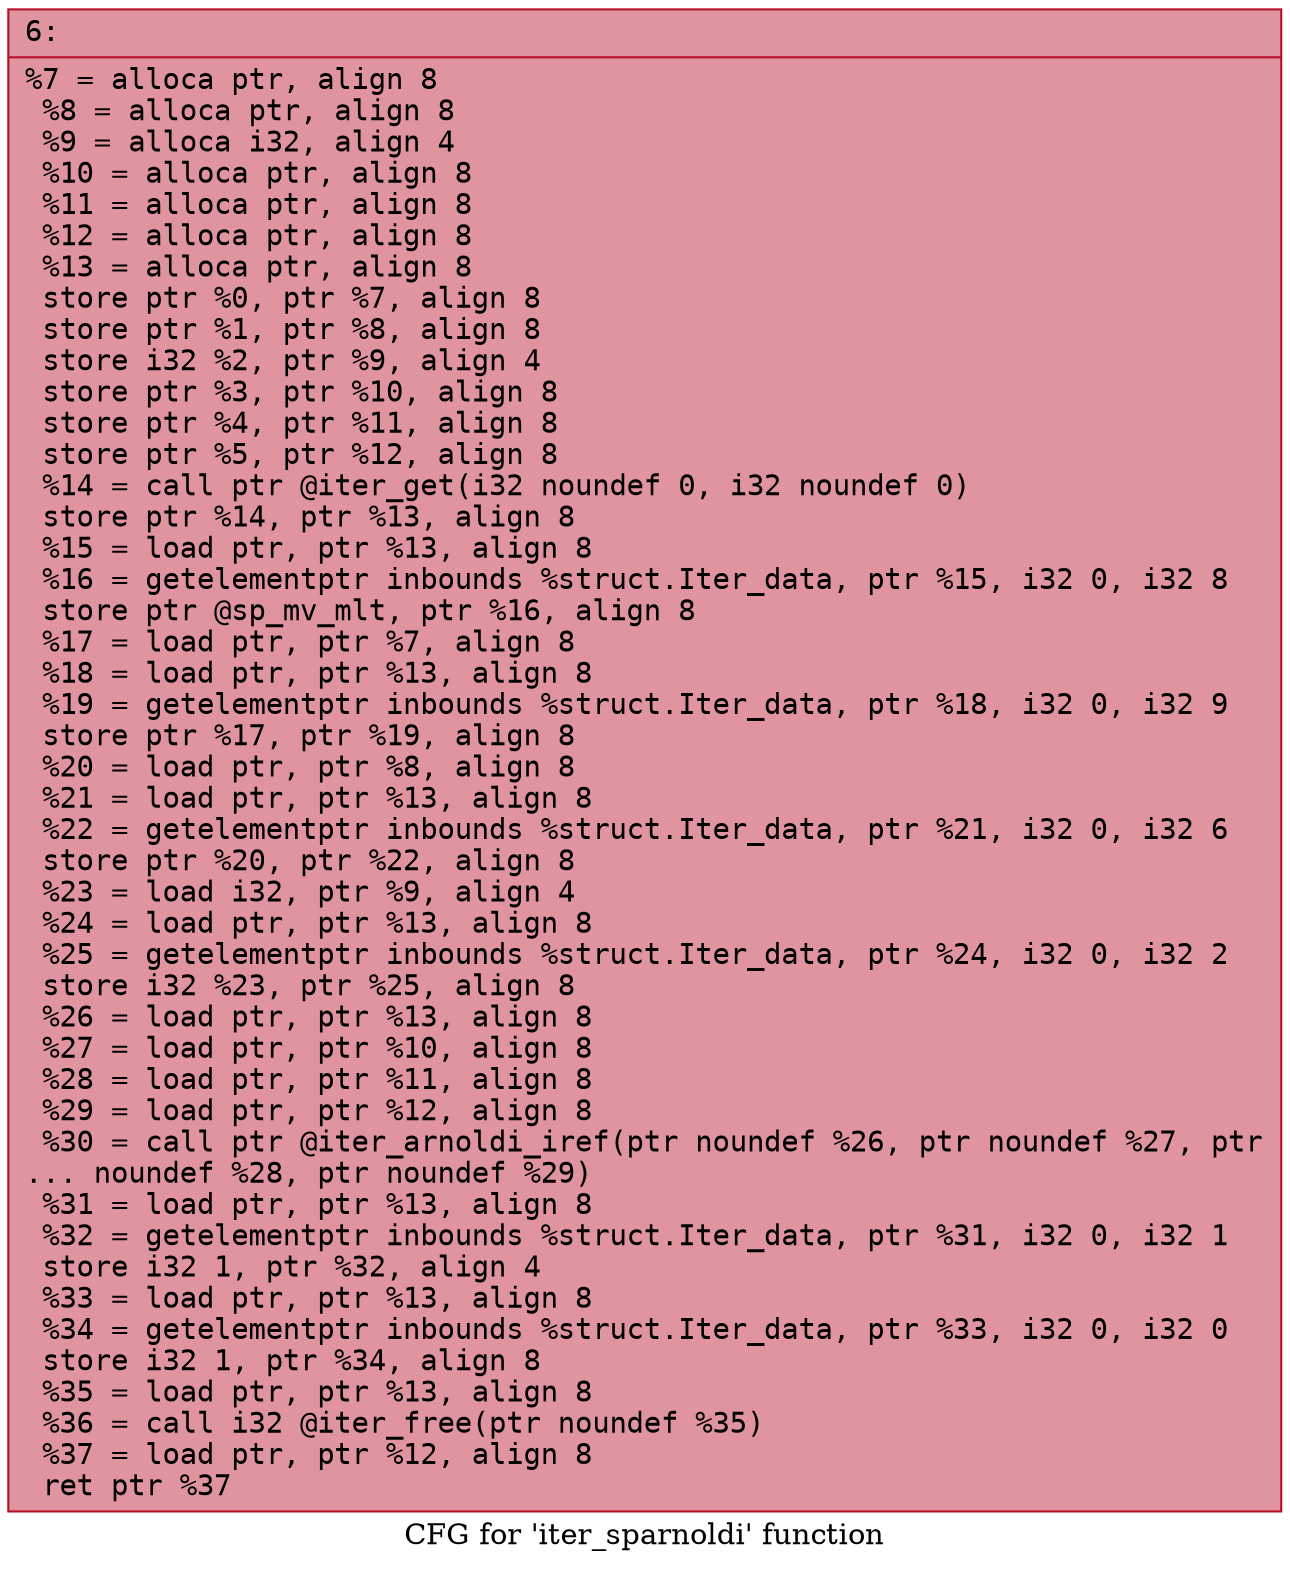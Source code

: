 digraph "CFG for 'iter_sparnoldi' function" {
	label="CFG for 'iter_sparnoldi' function";

	Node0x6000006f9090 [shape=record,color="#b70d28ff", style=filled, fillcolor="#b70d2870" fontname="Courier",label="{6:\l|  %7 = alloca ptr, align 8\l  %8 = alloca ptr, align 8\l  %9 = alloca i32, align 4\l  %10 = alloca ptr, align 8\l  %11 = alloca ptr, align 8\l  %12 = alloca ptr, align 8\l  %13 = alloca ptr, align 8\l  store ptr %0, ptr %7, align 8\l  store ptr %1, ptr %8, align 8\l  store i32 %2, ptr %9, align 4\l  store ptr %3, ptr %10, align 8\l  store ptr %4, ptr %11, align 8\l  store ptr %5, ptr %12, align 8\l  %14 = call ptr @iter_get(i32 noundef 0, i32 noundef 0)\l  store ptr %14, ptr %13, align 8\l  %15 = load ptr, ptr %13, align 8\l  %16 = getelementptr inbounds %struct.Iter_data, ptr %15, i32 0, i32 8\l  store ptr @sp_mv_mlt, ptr %16, align 8\l  %17 = load ptr, ptr %7, align 8\l  %18 = load ptr, ptr %13, align 8\l  %19 = getelementptr inbounds %struct.Iter_data, ptr %18, i32 0, i32 9\l  store ptr %17, ptr %19, align 8\l  %20 = load ptr, ptr %8, align 8\l  %21 = load ptr, ptr %13, align 8\l  %22 = getelementptr inbounds %struct.Iter_data, ptr %21, i32 0, i32 6\l  store ptr %20, ptr %22, align 8\l  %23 = load i32, ptr %9, align 4\l  %24 = load ptr, ptr %13, align 8\l  %25 = getelementptr inbounds %struct.Iter_data, ptr %24, i32 0, i32 2\l  store i32 %23, ptr %25, align 8\l  %26 = load ptr, ptr %13, align 8\l  %27 = load ptr, ptr %10, align 8\l  %28 = load ptr, ptr %11, align 8\l  %29 = load ptr, ptr %12, align 8\l  %30 = call ptr @iter_arnoldi_iref(ptr noundef %26, ptr noundef %27, ptr\l... noundef %28, ptr noundef %29)\l  %31 = load ptr, ptr %13, align 8\l  %32 = getelementptr inbounds %struct.Iter_data, ptr %31, i32 0, i32 1\l  store i32 1, ptr %32, align 4\l  %33 = load ptr, ptr %13, align 8\l  %34 = getelementptr inbounds %struct.Iter_data, ptr %33, i32 0, i32 0\l  store i32 1, ptr %34, align 8\l  %35 = load ptr, ptr %13, align 8\l  %36 = call i32 @iter_free(ptr noundef %35)\l  %37 = load ptr, ptr %12, align 8\l  ret ptr %37\l}"];
}
